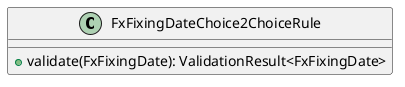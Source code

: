 @startuml

    class FxFixingDateChoice2ChoiceRule [[FxFixingDateChoice2ChoiceRule.html]] {
        +validate(FxFixingDate): ValidationResult<FxFixingDate>
    }

@enduml
